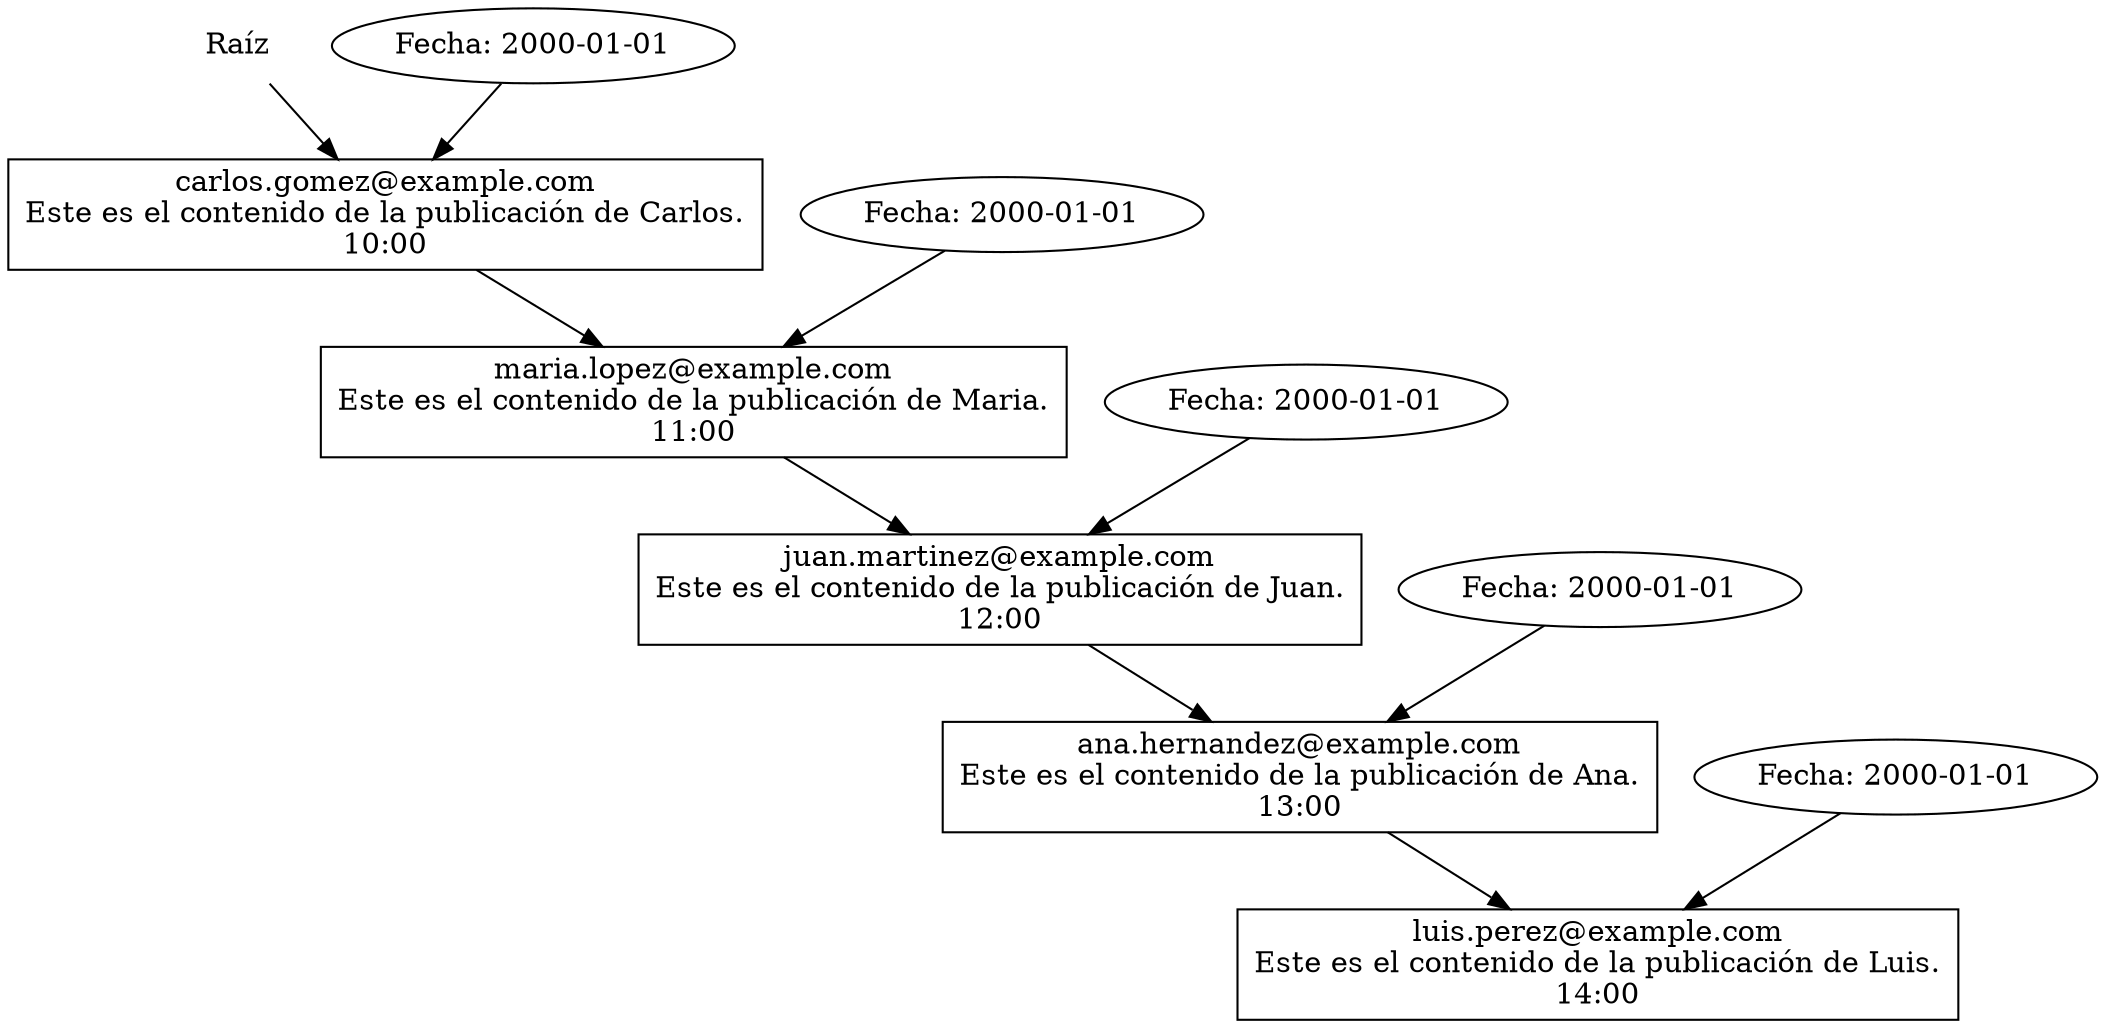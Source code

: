 digraph G {
node [shape=record];
root [label="Raíz", shape=none];
root -> "0x1fba10f3480";
"0x1fba10f3480_fecha" [label="Fecha: 2000-01-01", shape=ellipse];
"0x1fba10f3480_fecha" -> "0x1fba10f3480";
"0x1fba10f3480" [label="<f0> carlos.gomez@example.com\nEste es el contenido de la publicación de Carlos.\n10:00"];
"0x1fba10f3480":f0 -> "0x1fba10f3600":f0;
"0x1fba10f3600_fecha" [label="Fecha: 2000-01-01", shape=ellipse];
"0x1fba10f3600_fecha" -> "0x1fba10f3600";
"0x1fba10f3600" [label="<f0> maria.lopez@example.com\nEste es el contenido de la publicación de Maria.\n11:00"];
"0x1fba10f3600":f0 -> "0x1fba8528920":f0;
"0x1fba8528920_fecha" [label="Fecha: 2000-01-01", shape=ellipse];
"0x1fba8528920_fecha" -> "0x1fba8528920";
"0x1fba8528920" [label="<f0> juan.martinez@example.com\nEste es el contenido de la publicación de Juan.\n12:00"];
"0x1fba8528920":f0 -> "0x1fba8528aa0":f0;
"0x1fba8528aa0_fecha" [label="Fecha: 2000-01-01", shape=ellipse];
"0x1fba8528aa0_fecha" -> "0x1fba8528aa0";
"0x1fba8528aa0" [label="<f0> ana.hernandez@example.com\nEste es el contenido de la publicación de Ana.\n13:00"];
"0x1fba8528aa0":f0 -> "0x1fba8529820":f0;
"0x1fba8529820_fecha" [label="Fecha: 2000-01-01", shape=ellipse];
"0x1fba8529820_fecha" -> "0x1fba8529820";
"0x1fba8529820" [label="<f0> luis.perez@example.com\nEste es el contenido de la publicación de Luis.\n14:00"];
}
